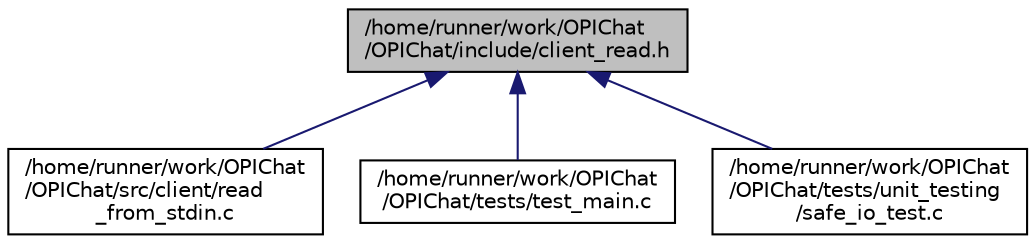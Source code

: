 digraph "/home/runner/work/OPIChat/OPIChat/include/client_read.h"
{
 // LATEX_PDF_SIZE
  edge [fontname="Helvetica",fontsize="10",labelfontname="Helvetica",labelfontsize="10"];
  node [fontname="Helvetica",fontsize="10",shape=record];
  Node1 [label="/home/runner/work/OPIChat\l/OPIChat/include/client_read.h",height=0.2,width=0.4,color="black", fillcolor="grey75", style="filled", fontcolor="black",tooltip=" "];
  Node1 -> Node2 [dir="back",color="midnightblue",fontsize="10",style="solid",fontname="Helvetica"];
  Node2 [label="/home/runner/work/OPIChat\l/OPIChat/src/client/read\l_from_stdin.c",height=0.2,width=0.4,color="black", fillcolor="white", style="filled",URL="$read__from__stdin_8c.html",tooltip=" "];
  Node1 -> Node3 [dir="back",color="midnightblue",fontsize="10",style="solid",fontname="Helvetica"];
  Node3 [label="/home/runner/work/OPIChat\l/OPIChat/tests/test_main.c",height=0.2,width=0.4,color="black", fillcolor="white", style="filled",URL="$test__main_8c.html",tooltip=" "];
  Node1 -> Node4 [dir="back",color="midnightblue",fontsize="10",style="solid",fontname="Helvetica"];
  Node4 [label="/home/runner/work/OPIChat\l/OPIChat/tests/unit_testing\l/safe_io_test.c",height=0.2,width=0.4,color="black", fillcolor="white", style="filled",URL="$safe__io__test_8c.html",tooltip=" "];
}
